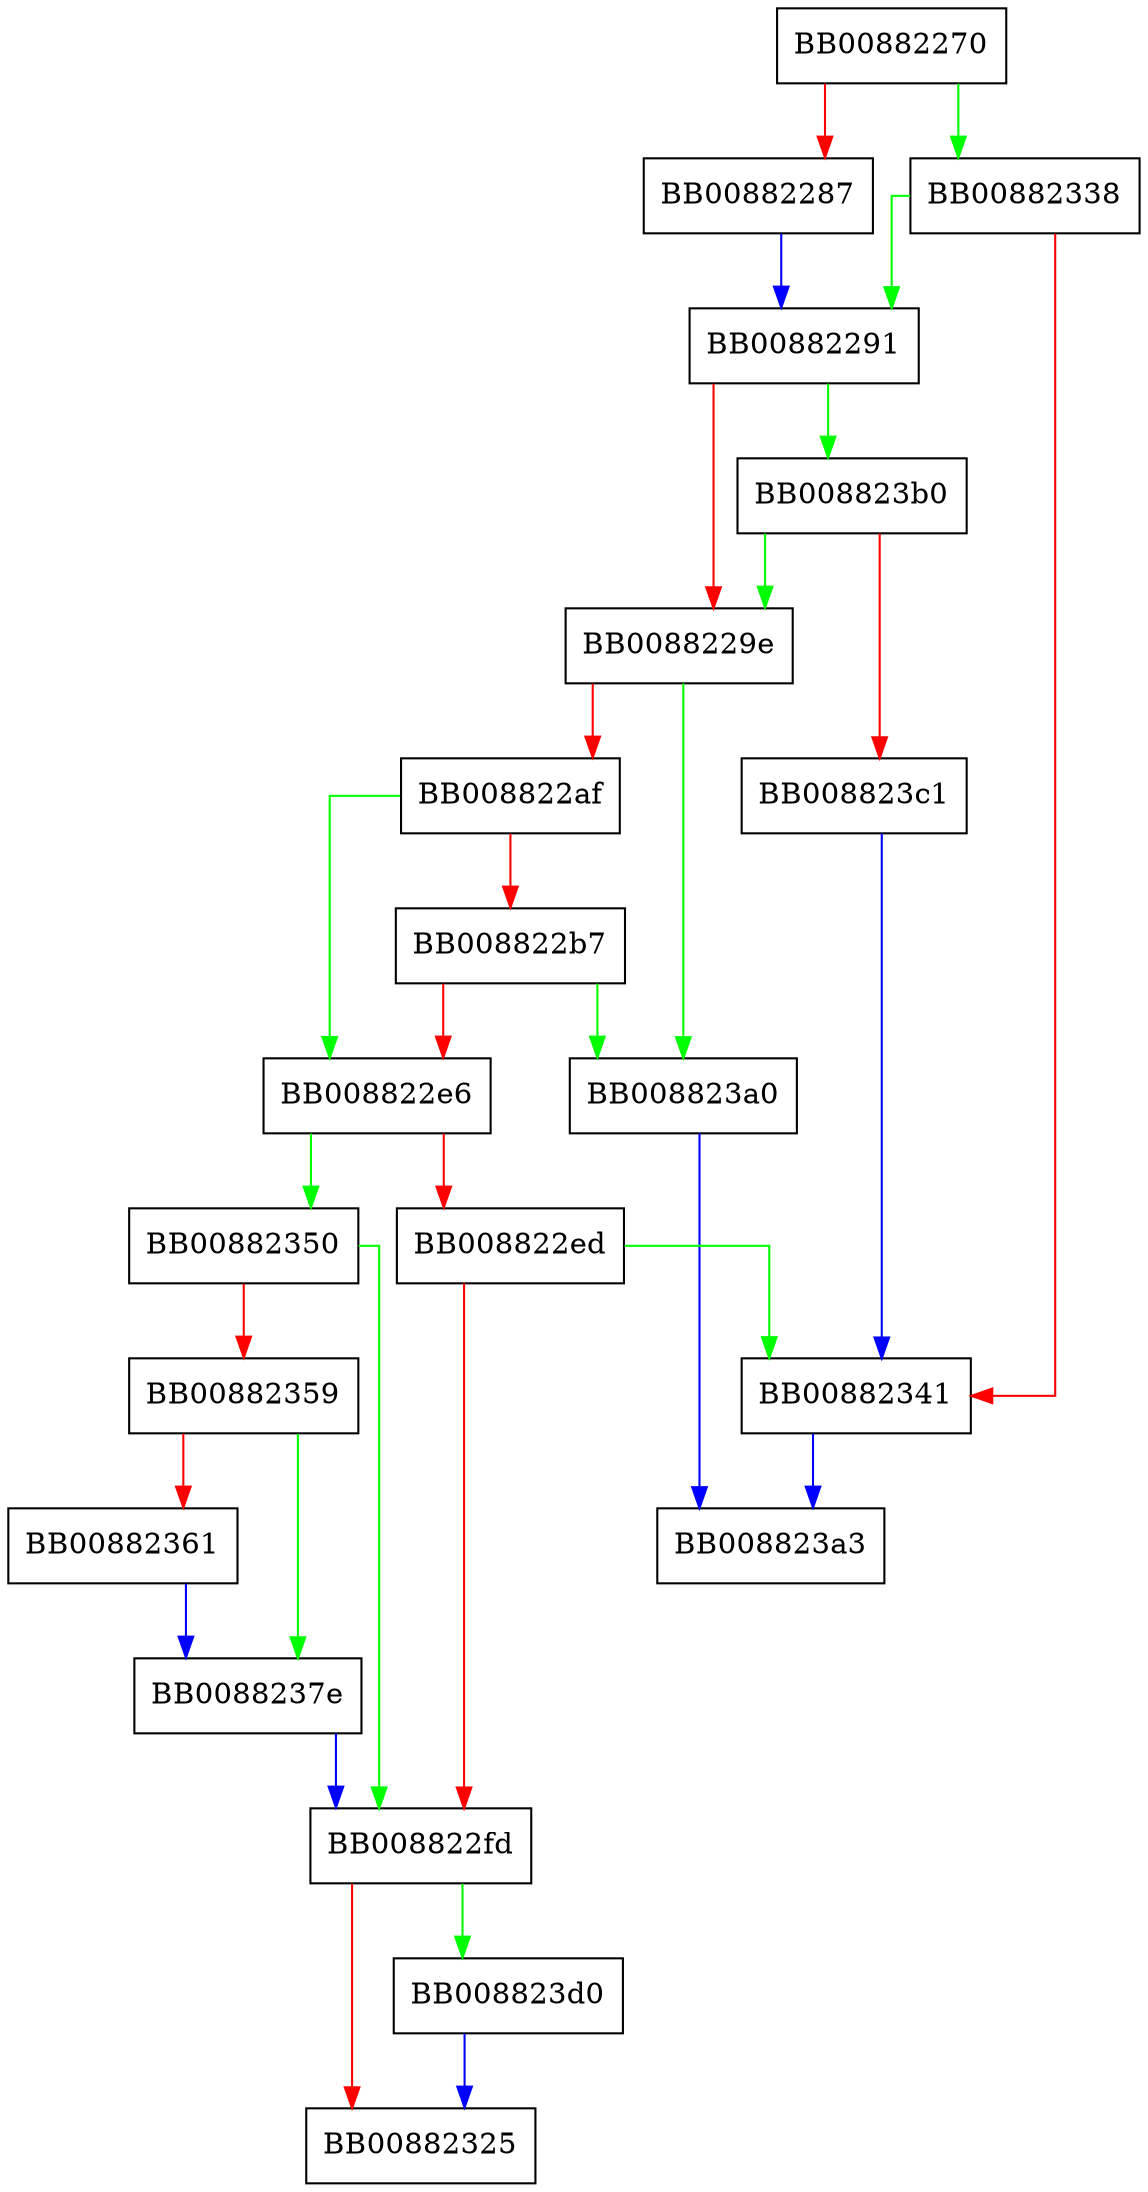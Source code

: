 digraph __underflow {
  node [shape="box"];
  graph [splines=ortho];
  BB00882270 -> BB00882338 [color="green"];
  BB00882270 -> BB00882287 [color="red"];
  BB00882287 -> BB00882291 [color="blue"];
  BB00882291 -> BB008823b0 [color="green"];
  BB00882291 -> BB0088229e [color="red"];
  BB0088229e -> BB008823a0 [color="green"];
  BB0088229e -> BB008822af [color="red"];
  BB008822af -> BB008822e6 [color="green"];
  BB008822af -> BB008822b7 [color="red"];
  BB008822b7 -> BB008823a0 [color="green"];
  BB008822b7 -> BB008822e6 [color="red"];
  BB008822e6 -> BB00882350 [color="green"];
  BB008822e6 -> BB008822ed [color="red"];
  BB008822ed -> BB00882341 [color="green"];
  BB008822ed -> BB008822fd [color="red"];
  BB008822fd -> BB008823d0 [color="green"];
  BB008822fd -> BB00882325 [color="red"];
  BB00882338 -> BB00882291 [color="green"];
  BB00882338 -> BB00882341 [color="red"];
  BB00882341 -> BB008823a3 [color="blue"];
  BB00882350 -> BB008822fd [color="green"];
  BB00882350 -> BB00882359 [color="red"];
  BB00882359 -> BB0088237e [color="green"];
  BB00882359 -> BB00882361 [color="red"];
  BB00882361 -> BB0088237e [color="blue"];
  BB0088237e -> BB008822fd [color="blue"];
  BB008823a0 -> BB008823a3 [color="blue"];
  BB008823b0 -> BB0088229e [color="green"];
  BB008823b0 -> BB008823c1 [color="red"];
  BB008823c1 -> BB00882341 [color="blue"];
  BB008823d0 -> BB00882325 [color="blue"];
}
